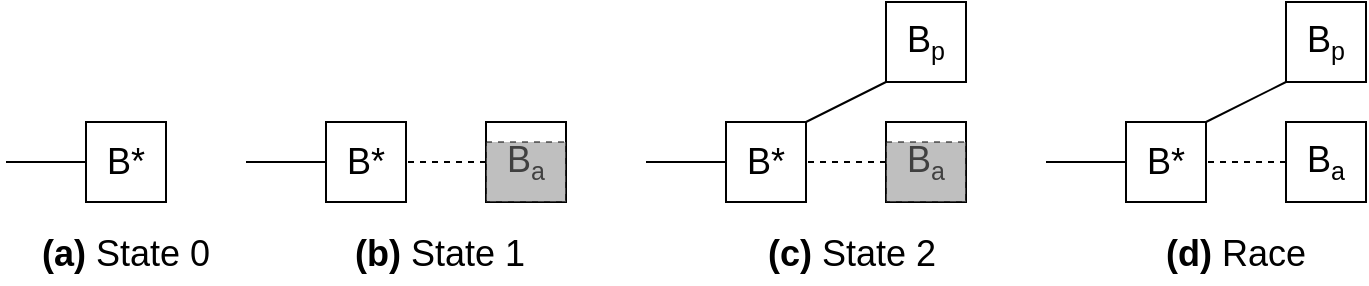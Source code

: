 <mxfile version="18.0.3" type="github">
  <diagram id="cCcJE0nUYF9ogJv-COlF" name="Page-1">
    <mxGraphModel dx="789" dy="1191" grid="1" gridSize="10" guides="1" tooltips="1" connect="1" arrows="1" fold="1" page="1" pageScale="1" pageWidth="700" pageHeight="170" math="0" shadow="0">
      <root>
        <mxCell id="0" />
        <mxCell id="1" parent="0" />
        <mxCell id="RWpriH5QkX47DwWHXdLf-5" style="edgeStyle=orthogonalEdgeStyle;rounded=0;orthogonalLoop=1;jettySize=auto;html=1;fontSize=18;endArrow=none;endFill=0;" edge="1" parent="1" source="RWpriH5QkX47DwWHXdLf-1">
          <mxGeometry relative="1" as="geometry">
            <mxPoint x="8" y="103" as="targetPoint" />
          </mxGeometry>
        </mxCell>
        <mxCell id="RWpriH5QkX47DwWHXdLf-1" value="B*" style="whiteSpace=wrap;html=1;aspect=fixed;fontSize=18;" vertex="1" parent="1">
          <mxGeometry x="48" y="83" width="40" height="40" as="geometry" />
        </mxCell>
        <mxCell id="RWpriH5QkX47DwWHXdLf-6" style="edgeStyle=orthogonalEdgeStyle;rounded=0;orthogonalLoop=1;jettySize=auto;html=1;exitX=0;exitY=0.5;exitDx=0;exitDy=0;fontSize=18;endArrow=none;endFill=0;" edge="1" parent="1" source="RWpriH5QkX47DwWHXdLf-2">
          <mxGeometry relative="1" as="geometry">
            <mxPoint x="128" y="103" as="targetPoint" />
          </mxGeometry>
        </mxCell>
        <mxCell id="RWpriH5QkX47DwWHXdLf-2" value="&lt;span style=&quot;&quot;&gt;B*&lt;/span&gt;" style="whiteSpace=wrap;html=1;aspect=fixed;fontSize=18;" vertex="1" parent="1">
          <mxGeometry x="168" y="83" width="40" height="40" as="geometry" />
        </mxCell>
        <mxCell id="RWpriH5QkX47DwWHXdLf-7" style="edgeStyle=orthogonalEdgeStyle;rounded=0;orthogonalLoop=1;jettySize=auto;html=1;entryX=1;entryY=0.5;entryDx=0;entryDy=0;fontSize=18;endArrow=none;endFill=0;dashed=1;" edge="1" parent="1" source="RWpriH5QkX47DwWHXdLf-3" target="RWpriH5QkX47DwWHXdLf-2">
          <mxGeometry relative="1" as="geometry" />
        </mxCell>
        <mxCell id="RWpriH5QkX47DwWHXdLf-3" value="B&lt;span style=&quot;font-size: 15px;&quot;&gt;&lt;sub&gt;a&lt;/sub&gt;&lt;/span&gt;" style="whiteSpace=wrap;html=1;aspect=fixed;fontSize=18;" vertex="1" parent="1">
          <mxGeometry x="248" y="83" width="40" height="40" as="geometry" />
        </mxCell>
        <mxCell id="RWpriH5QkX47DwWHXdLf-8" style="edgeStyle=orthogonalEdgeStyle;rounded=0;orthogonalLoop=1;jettySize=auto;html=1;exitX=0;exitY=0.5;exitDx=0;exitDy=0;fontSize=18;endArrow=none;endFill=0;" edge="1" parent="1" source="RWpriH5QkX47DwWHXdLf-9">
          <mxGeometry relative="1" as="geometry">
            <mxPoint x="328" y="103" as="targetPoint" />
          </mxGeometry>
        </mxCell>
        <mxCell id="RWpriH5QkX47DwWHXdLf-9" value="&lt;span style=&quot;&quot;&gt;B*&lt;/span&gt;" style="whiteSpace=wrap;html=1;aspect=fixed;fontSize=18;" vertex="1" parent="1">
          <mxGeometry x="368" y="83" width="40" height="40" as="geometry" />
        </mxCell>
        <mxCell id="RWpriH5QkX47DwWHXdLf-10" style="edgeStyle=orthogonalEdgeStyle;rounded=0;orthogonalLoop=1;jettySize=auto;html=1;entryX=1;entryY=0.5;entryDx=0;entryDy=0;fontSize=18;endArrow=none;endFill=0;dashed=1;" edge="1" parent="1" source="RWpriH5QkX47DwWHXdLf-11" target="RWpriH5QkX47DwWHXdLf-9">
          <mxGeometry relative="1" as="geometry" />
        </mxCell>
        <mxCell id="RWpriH5QkX47DwWHXdLf-11" value="B&lt;span style=&quot;font-size: 15px;&quot;&gt;&lt;sub&gt;a&lt;/sub&gt;&lt;/span&gt;" style="whiteSpace=wrap;html=1;aspect=fixed;fontSize=18;" vertex="1" parent="1">
          <mxGeometry x="448" y="83" width="40" height="40" as="geometry" />
        </mxCell>
        <mxCell id="RWpriH5QkX47DwWHXdLf-12" value="B&lt;span style=&quot;font-size: 15px;&quot;&gt;&lt;sub&gt;p&lt;/sub&gt;&lt;/span&gt;" style="whiteSpace=wrap;html=1;aspect=fixed;fontSize=18;" vertex="1" parent="1">
          <mxGeometry x="448" y="23" width="40" height="40" as="geometry" />
        </mxCell>
        <mxCell id="RWpriH5QkX47DwWHXdLf-14" value="" style="endArrow=none;html=1;rounded=0;fontSize=18;entryX=0;entryY=1;entryDx=0;entryDy=0;" edge="1" parent="1" target="RWpriH5QkX47DwWHXdLf-12">
          <mxGeometry width="50" height="50" relative="1" as="geometry">
            <mxPoint x="408" y="83" as="sourcePoint" />
            <mxPoint x="458" y="33" as="targetPoint" />
          </mxGeometry>
        </mxCell>
        <mxCell id="RWpriH5QkX47DwWHXdLf-15" style="edgeStyle=orthogonalEdgeStyle;rounded=0;orthogonalLoop=1;jettySize=auto;html=1;exitX=0;exitY=0.5;exitDx=0;exitDy=0;fontSize=18;endArrow=none;endFill=0;" edge="1" parent="1" source="RWpriH5QkX47DwWHXdLf-16">
          <mxGeometry relative="1" as="geometry">
            <mxPoint x="528" y="103" as="targetPoint" />
          </mxGeometry>
        </mxCell>
        <mxCell id="RWpriH5QkX47DwWHXdLf-16" value="&lt;span style=&quot;&quot;&gt;B*&lt;/span&gt;" style="whiteSpace=wrap;html=1;aspect=fixed;fontSize=18;" vertex="1" parent="1">
          <mxGeometry x="568" y="83" width="40" height="40" as="geometry" />
        </mxCell>
        <mxCell id="RWpriH5QkX47DwWHXdLf-17" style="edgeStyle=orthogonalEdgeStyle;rounded=0;orthogonalLoop=1;jettySize=auto;html=1;entryX=1;entryY=0.5;entryDx=0;entryDy=0;fontSize=18;endArrow=none;endFill=0;dashed=1;" edge="1" parent="1" source="RWpriH5QkX47DwWHXdLf-18" target="RWpriH5QkX47DwWHXdLf-16">
          <mxGeometry relative="1" as="geometry" />
        </mxCell>
        <mxCell id="RWpriH5QkX47DwWHXdLf-18" value="B&lt;span style=&quot;font-size: 15px;&quot;&gt;&lt;sub&gt;a&lt;/sub&gt;&lt;/span&gt;" style="whiteSpace=wrap;html=1;aspect=fixed;fontSize=18;" vertex="1" parent="1">
          <mxGeometry x="648" y="83" width="40" height="40" as="geometry" />
        </mxCell>
        <mxCell id="RWpriH5QkX47DwWHXdLf-19" value="B&lt;span style=&quot;font-size: 15px;&quot;&gt;&lt;sub&gt;p&lt;/sub&gt;&lt;/span&gt;" style="whiteSpace=wrap;html=1;aspect=fixed;fontSize=18;" vertex="1" parent="1">
          <mxGeometry x="648" y="23" width="40" height="40" as="geometry" />
        </mxCell>
        <mxCell id="RWpriH5QkX47DwWHXdLf-20" value="" style="endArrow=none;html=1;rounded=0;fontSize=18;entryX=0;entryY=1;entryDx=0;entryDy=0;" edge="1" parent="1" target="RWpriH5QkX47DwWHXdLf-19">
          <mxGeometry width="50" height="50" relative="1" as="geometry">
            <mxPoint x="608" y="83" as="sourcePoint" />
            <mxPoint x="658" y="33" as="targetPoint" />
          </mxGeometry>
        </mxCell>
        <mxCell id="RWpriH5QkX47DwWHXdLf-22" value="" style="rounded=0;whiteSpace=wrap;html=1;fontSize=18;fillColor=#808080;opacity=50;dashed=1;" vertex="1" parent="1">
          <mxGeometry x="248" y="93" width="40" height="30" as="geometry" />
        </mxCell>
        <mxCell id="RWpriH5QkX47DwWHXdLf-23" value="" style="rounded=0;whiteSpace=wrap;html=1;fontSize=18;fillColor=#808080;opacity=50;dashed=1;" vertex="1" parent="1">
          <mxGeometry x="448" y="93" width="40" height="30" as="geometry" />
        </mxCell>
        <mxCell id="RWpriH5QkX47DwWHXdLf-24" value="&lt;b&gt;(a) &lt;/b&gt;State 0" style="text;html=1;strokeColor=none;fillColor=none;align=center;verticalAlign=middle;whiteSpace=wrap;rounded=0;dashed=1;fontSize=18;opacity=50;" vertex="1" parent="1">
          <mxGeometry x="5" y="134" width="126" height="30" as="geometry" />
        </mxCell>
        <mxCell id="RWpriH5QkX47DwWHXdLf-28" value="&lt;b&gt;(b) &lt;/b&gt;State 1" style="text;html=1;strokeColor=none;fillColor=none;align=center;verticalAlign=middle;whiteSpace=wrap;rounded=0;dashed=1;fontSize=18;opacity=50;" vertex="1" parent="1">
          <mxGeometry x="162" y="134" width="126" height="30" as="geometry" />
        </mxCell>
        <mxCell id="RWpriH5QkX47DwWHXdLf-29" value="&lt;b&gt;(c) &lt;/b&gt;State 2" style="text;html=1;strokeColor=none;fillColor=none;align=center;verticalAlign=middle;whiteSpace=wrap;rounded=0;dashed=1;fontSize=18;opacity=50;" vertex="1" parent="1">
          <mxGeometry x="368" y="134" width="126" height="30" as="geometry" />
        </mxCell>
        <mxCell id="RWpriH5QkX47DwWHXdLf-30" value="&lt;b&gt;(d) &lt;/b&gt;Race" style="text;html=1;strokeColor=none;fillColor=none;align=center;verticalAlign=middle;whiteSpace=wrap;rounded=0;dashed=1;fontSize=18;opacity=50;" vertex="1" parent="1">
          <mxGeometry x="560" y="134" width="126" height="30" as="geometry" />
        </mxCell>
      </root>
    </mxGraphModel>
  </diagram>
</mxfile>
